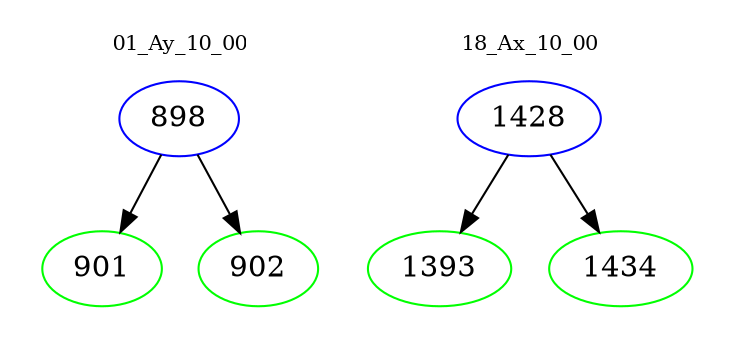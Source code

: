 digraph{
subgraph cluster_0 {
color = white
label = "01_Ay_10_00";
fontsize=10;
T0_898 [label="898", color="blue"]
T0_898 -> T0_901 [color="black"]
T0_901 [label="901", color="green"]
T0_898 -> T0_902 [color="black"]
T0_902 [label="902", color="green"]
}
subgraph cluster_1 {
color = white
label = "18_Ax_10_00";
fontsize=10;
T1_1428 [label="1428", color="blue"]
T1_1428 -> T1_1393 [color="black"]
T1_1393 [label="1393", color="green"]
T1_1428 -> T1_1434 [color="black"]
T1_1434 [label="1434", color="green"]
}
}
